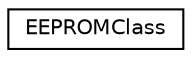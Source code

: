digraph "Grafische Darstellung der Klassenhierarchie"
{
  edge [fontname="Helvetica",fontsize="10",labelfontname="Helvetica",labelfontsize="10"];
  node [fontname="Helvetica",fontsize="10",shape=record];
  rankdir="LR";
  Node0 [label="EEPROMClass",height=0.2,width=0.4,color="black", fillcolor="white", style="filled",URL="$structEEPROMClass.html",tooltip="Arduino EEPROM library. Siehe https://www.arduino.cc/en/Reference/EEPROM für genaue Informationen..."];
}
